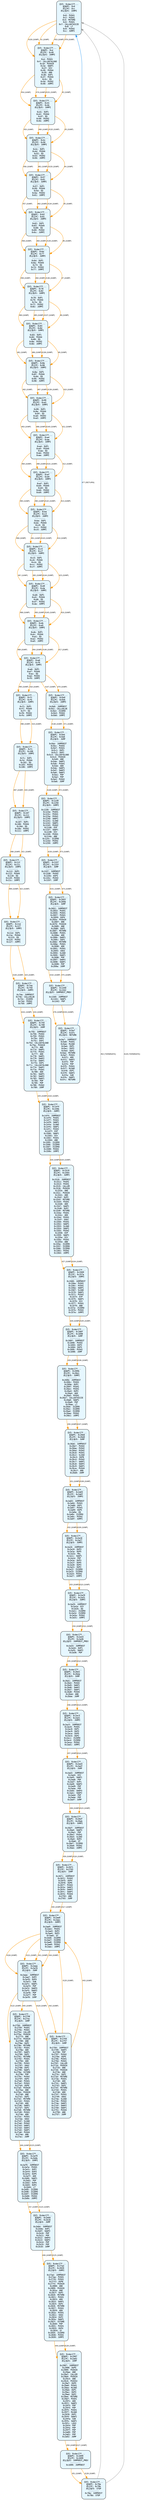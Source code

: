 digraph Contract_CFG {
    rankdir=TB;
    node [shape=box, style="filled, rounded", fontname="Monospace", fontsize=9, margin=0.15];
    edge [fontname="Arial", fontsize=8, penwidth=1.2];

    "block_0" [label="合约: 0xdac17f...
起始PC: 0x0
终止PC: 0xc
终止指令: JUMPI
---------
0x0: PUSH1
0x2: PUSH1
0x4: MSTORE
0x5: PUSH1
0x7: CALLDATASIZE
0x8: LT
0x9: PUSH2
0xc: JUMPI", fillcolor="#e6f7ff"];
    "block_d" [label="合约: 0xdac17f...
起始PC: 0xd
终止PC: 0x40
终止指令: JUMPI
---------
0xd: PUSH1
0xf: CALLDATALOAD
0x10: PUSH29
0x2e: SWAP1
0x2f: DIV
0x30: PUSH4
0x35: AND
0x36: DUP1
0x37: PUSH4
0x3c: EQ
0x3d: PUSH2
0x40: JUMPI", fillcolor="#e6f7ff"];
    "block_41" [label="合约: 0xdac17f...
起始PC: 0x41
终止PC: 0x4b
终止指令: JUMPI
---------
0x41: DUP1
0x42: PUSH4
0x47: EQ
0x48: PUSH2
0x4b: JUMPI", fillcolor="#e6f7ff"];
    "block_4c" [label="合约: 0xdac17f...
起始PC: 0x4c
终止PC: 0x56
终止指令: JUMPI
---------
0x4c: DUP1
0x4d: PUSH4
0x52: EQ
0x53: PUSH2
0x56: JUMPI", fillcolor="#e6f7ff"];
    "block_57" [label="合约: 0xdac17f...
起始PC: 0x57
终止PC: 0x61
终止指令: JUMPI
---------
0x57: DUP1
0x58: PUSH4
0x5d: EQ
0x5e: PUSH2
0x61: JUMPI", fillcolor="#e6f7ff"];
    "block_62" [label="合约: 0xdac17f...
起始PC: 0x62
终止PC: 0x6c
终止指令: JUMPI
---------
0x62: DUP1
0x63: PUSH4
0x68: EQ
0x69: PUSH2
0x6c: JUMPI", fillcolor="#e6f7ff"];
    "block_6d" [label="合约: 0xdac17f...
起始PC: 0x6d
终止PC: 0x77
终止指令: JUMPI
---------
0x6d: DUP1
0x6e: PUSH4
0x73: EQ
0x74: PUSH2
0x77: JUMPI", fillcolor="#e6f7ff"];
    "block_78" [label="合约: 0xdac17f...
起始PC: 0x78
终止PC: 0x82
终止指令: JUMPI
---------
0x78: DUP1
0x79: PUSH4
0x7e: EQ
0x7f: PUSH2
0x82: JUMPI", fillcolor="#e6f7ff"];
    "block_83" [label="合约: 0xdac17f...
起始PC: 0x83
终止PC: 0x8d
终止指令: JUMPI
---------
0x83: DUP1
0x84: PUSH4
0x89: EQ
0x8a: PUSH2
0x8d: JUMPI", fillcolor="#e6f7ff"];
    "block_8e" [label="合约: 0xdac17f...
起始PC: 0x8e
终止PC: 0x98
终止指令: JUMPI
---------
0x8e: DUP1
0x8f: PUSH4
0x94: EQ
0x95: PUSH2
0x98: JUMPI", fillcolor="#e6f7ff"];
    "block_99" [label="合约: 0xdac17f...
起始PC: 0x99
终止PC: 0xa3
终止指令: JUMPI
---------
0x99: DUP1
0x9a: PUSH4
0x9f: EQ
0xa0: PUSH2
0xa3: JUMPI", fillcolor="#e6f7ff"];
    "block_a4" [label="合约: 0xdac17f...
起始PC: 0xa4
终止PC: 0xae
终止指令: JUMPI
---------
0xa4: DUP1
0xa5: PUSH4
0xaa: EQ
0xab: PUSH2
0xae: JUMPI", fillcolor="#e6f7ff"];
    "block_af" [label="合约: 0xdac17f...
起始PC: 0xaf
终止PC: 0xb9
终止指令: JUMPI
---------
0xaf: DUP1
0xb0: PUSH4
0xb5: EQ
0xb6: PUSH2
0xb9: JUMPI", fillcolor="#e6f7ff"];
    "block_ba" [label="合约: 0xdac17f...
起始PC: 0xba
终止PC: 0xc4
终止指令: JUMPI
---------
0xba: DUP1
0xbb: PUSH4
0xc0: EQ
0xc1: PUSH2
0xc4: JUMPI", fillcolor="#e6f7ff"];
    "block_c5" [label="合约: 0xdac17f...
起始PC: 0xc5
终止PC: 0xcf
终止指令: JUMPI
---------
0xc5: DUP1
0xc6: PUSH4
0xcb: EQ
0xcc: PUSH2
0xcf: JUMPI", fillcolor="#e6f7ff"];
    "block_d0" [label="合约: 0xdac17f...
起始PC: 0xd0
终止PC: 0xda
终止指令: JUMPI
---------
0xd0: DUP1
0xd1: PUSH4
0xd6: EQ
0xd7: PUSH2
0xda: JUMPI", fillcolor="#e6f7ff"];
    "block_db" [label="合约: 0xdac17f...
起始PC: 0xdb
终止PC: 0xe5
终止指令: JUMPI
---------
0xdb: DUP1
0xdc: PUSH4
0xe1: EQ
0xe2: PUSH2
0xe5: JUMPI", fillcolor="#e6f7ff"];
    "block_e6" [label="合约: 0xdac17f...
起始PC: 0xe6
终止PC: 0xf0
终止指令: JUMPI
---------
0xe6: DUP1
0xe7: PUSH4
0xec: EQ
0xed: PUSH2
0xf0: JUMPI", fillcolor="#e6f7ff"];
    "block_f1" [label="合约: 0xdac17f...
起始PC: 0xf1
终止PC: 0xfb
终止指令: JUMPI
---------
0xf1: DUP1
0xf2: PUSH4
0xf7: EQ
0xf8: PUSH2
0xfb: JUMPI", fillcolor="#e6f7ff"];
    "block_fc" [label="合约: 0xdac17f...
起始PC: 0xfc
终止PC: 0x106
终止指令: JUMPI
---------
0xfc: DUP1
0xfd: PUSH4
0x102: EQ
0x103: PUSH2
0x106: JUMPI", fillcolor="#e6f7ff"];
    "block_107" [label="合约: 0xdac17f...
起始PC: 0x107
终止PC: 0x111
终止指令: JUMPI
---------
0x107: DUP1
0x108: PUSH4
0x10d: EQ
0x10e: PUSH2
0x111: JUMPI", fillcolor="#e6f7ff"];
    "block_112" [label="合约: 0xdac17f...
起始PC: 0x112
终止PC: 0x11c
终止指令: JUMPI
---------
0x112: DUP1
0x113: PUSH4
0x118: EQ
0x119: PUSH2
0x11c: JUMPI", fillcolor="#e6f7ff"];
    "block_11d" [label="合约: 0xdac17f...
起始PC: 0x11d
终止PC: 0x127
终止指令: JUMPI
---------
0x11d: DUP1
0x11e: PUSH4
0x123: EQ
0x124: PUSH2
0x127: JUMPI", fillcolor="#e6f7ff"];
    "block_74a" [label="合约: 0xdac17f...
起始PC: 0x74a
终止PC: 0x750
终止指令: JUMPI
---------
0x74a: JUMPDEST
0x74b: CALLVALUE
0x74c: ISZERO
0x74d: PUSH2
0x750: JUMPI", fillcolor="#e6f7ff"];
    "block_755" [label="合约: 0xdac17f...
起始PC: 0x755
终止PC: 0x789
终止指令: JUMP
---------
0x755: JUMPDEST
0x756: PUSH2
0x759: PUSH1
0x75b: DUP1
0x75c: DUP1
0x75d: CALLDATALOAD
0x75e: PUSH20
0x773: AND
0x774: SWAP1
0x775: PUSH1
0x777: ADD
0x778: SWAP1
0x779: SWAP2
0x77a: SWAP1
0x77b: DUP1
0x77c: CALLDATALOAD
0x77d: SWAP1
0x77e: PUSH1
0x780: ADD
0x781: SWAP1
0x782: SWAP2
0x783: SWAP1
0x784: POP
0x785: POP
0x786: PUSH2
0x789: JUMP", fillcolor="#e6f7ff"];
    "block_14f4" [label="合约: 0xdac17f...
起始PC: 0x14f4
终止PC: 0x150b
终止指令: JUMPI
---------
0x14f4: JUMPDEST
0x14f5: PUSH1
0x14f7: PUSH1
0x14f9: SWAP1
0x14fa: SLOAD
0x14fb: SWAP1
0x14fc: PUSH2
0x14ff: EXP
0x1500: SWAP1
0x1501: DIV
0x1502: PUSH1
0x1504: AND
0x1505: ISZERO
0x1506: ISZERO
0x1507: ISZERO
0x1508: PUSH2
0x150b: JUMPI", fillcolor="#e6f7ff"];
    "block_1510" [label="合约: 0xdac17f...
起始PC: 0x1510
终止PC: 0x1564
终止指令: JUMPI
---------
0x1510: JUMPDEST
0x1511: PUSH1
0x1513: PUSH1
0x1515: CALLER
0x1516: PUSH20
0x152b: AND
0x152c: PUSH20
0x1541: AND
0x1542: DUP2
0x1543: MSTORE
0x1544: PUSH1
0x1546: ADD
0x1547: SWAP1
0x1548: DUP2
0x1549: MSTORE
0x154a: PUSH1
0x154c: ADD
0x154d: PUSH1
0x154f: SHA3
0x1550: PUSH1
0x1552: SWAP1
0x1553: SLOAD
0x1554: SWAP1
0x1555: PUSH2
0x1558: EXP
0x1559: SWAP1
0x155a: DIV
0x155b: PUSH1
0x155d: AND
0x155e: ISZERO
0x155f: ISZERO
0x1560: ISZERO
0x1561: PUSH2
0x1564: JUMPI", fillcolor="#e6f7ff"];
    "block_1569" [label="合约: 0xdac17f...
起始PC: 0x1569
终止PC: 0x157e
终止指令: JUMPI
---------
0x1569: JUMPDEST
0x156a: PUSH1
0x156c: PUSH1
0x156e: SWAP1
0x156f: SLOAD
0x1570: SWAP1
0x1571: PUSH2
0x1574: EXP
0x1575: SWAP1
0x1576: DIV
0x1577: PUSH1
0x1579: AND
0x157a: ISZERO
0x157b: PUSH2
0x157e: JUMPI", fillcolor="#e6f7ff"];
    "block_168f" [label="合约: 0xdac17f...
起始PC: 0x168f
终止PC: 0x1698
终止指令: JUMP
---------
0x168f: JUMPDEST
0x1690: PUSH2
0x1693: DUP3
0x1694: DUP3
0x1695: PUSH2
0x1698: JUMP", fillcolor="#e6f7ff"];
    "block_269b" [label="合约: 0xdac17f...
起始PC: 0x269b
终止PC: 0x26b1
终止指令: JUMPI
---------
0x269b: JUMPDEST
0x269c: PUSH1
0x269e: DUP1
0x269f: PUSH1
0x26a1: PUSH1
0x26a3: DUP2
0x26a4: ADD
0x26a5: PUSH1
0x26a7: CALLDATASIZE
0x26a8: SWAP1
0x26a9: POP
0x26aa: LT
0x26ab: ISZERO
0x26ac: ISZERO
0x26ad: ISZERO
0x26ae: PUSH2
0x26b1: JUMPI", fillcolor="#e6f7ff"];
    "block_26b6" [label="合约: 0xdac17f...
起始PC: 0x26b6
终止PC: 0x26d0
终止指令: JUMP
---------
0x26b6: JUMPDEST
0x26b7: PUSH2
0x26ba: PUSH2
0x26bd: PUSH2
0x26c0: PUSH1
0x26c2: SLOAD
0x26c3: DUP8
0x26c4: PUSH2
0x26c7: SWAP1
0x26c8: SWAP2
0x26c9: SWAP1
0x26ca: PUSH4
0x26cf: AND
0x26d0: JUMP", fillcolor="#e6f7ff"];
    "block_2a03" [label="合约: 0xdac17f...
起始PC: 0x2a03
终止PC: 0x2a0f
终止指令: JUMPI
---------
0x2a03: JUMPDEST
0x2a04: PUSH1
0x2a06: DUP1
0x2a07: PUSH1
0x2a09: DUP5
0x2a0a: EQ
0x2a0b: ISZERO
0x2a0c: PUSH2
0x2a0f: JUMPI", fillcolor="#e6f7ff"];
    "block_2a18" [label="合约: 0xdac17f...
起始PC: 0x2a18
终止PC: 0x2a27
终止指令: JUMPI
---------
0x2a18: JUMPDEST
0x2a19: DUP3
0x2a1a: DUP5
0x2a1b: MUL
0x2a1c: SWAP1
0x2a1d: POP
0x2a1e: DUP3
0x2a1f: DUP5
0x2a20: DUP3
0x2a21: DUP2
0x2a22: ISZERO
0x2a23: ISZERO
0x2a24: PUSH2
0x2a27: JUMPI", fillcolor="#e6f7ff"];
    "block_2a29" [label="合约: 0xdac17f...
起始PC: 0x2a29
终止PC: 0x2a31
终止指令: JUMPI
---------
0x2a29: JUMPDEST
0x2a2a: DIV
0x2a2b: EQ
0x2a2c: ISZERO
0x2a2d: ISZERO
0x2a2e: PUSH2
0x2a31: JUMPI", fillcolor="#e6f7ff"];
    "block_2a33" [label="合约: 0xdac17f...
起始PC: 0x2a33
终止PC: 0x2a36
终止指令: JUMPDEST_PREV
---------
0x2a33: JUMPDEST
0x2a34: DUP1
0x2a35: SWAP2
0x2a36: POP", fillcolor="#e6f7ff"];
    "block_26d1" [label="合约: 0xdac17f...
起始PC: 0x26d1
终止PC: 0x26de
终止指令: JUMP
---------
0x26d1: JUMPDEST
0x26d2: PUSH2
0x26d5: SWAP1
0x26d6: SWAP2
0x26d7: SWAP1
0x26d8: PUSH4
0x26dd: AND
0x26de: JUMP", fillcolor="#e6f7ff"];
    "block_2ac5" [label="合约: 0xdac17f...
起始PC: 0x2ac5
终止PC: 0x2ad1
终止指令: JUMPI
---------
0x2ac5: JUMPDEST
0x2ac6: PUSH1
0x2ac8: DUP1
0x2ac9: DUP3
0x2aca: DUP5
0x2acb: DUP2
0x2acc: ISZERO
0x2acd: ISZERO
0x2ace: PUSH2
0x2ad1: JUMPI", fillcolor="#e6f7ff"];
    "block_2ad3" [label="合约: 0xdac17f...
起始PC: 0x2ad3
终止PC: 0x2adf
终止指令: JUMP
---------
0x2ad3: JUMPDEST
0x2ad4: DIV
0x2ad5: SWAP1
0x2ad6: POP
0x2ad7: DUP1
0x2ad8: SWAP2
0x2ad9: POP
0x2ada: POP
0x2adb: SWAP3
0x2adc: SWAP2
0x2add: POP
0x2ade: POP
0x2adf: JUMP", fillcolor="#e6f7ff"];
    "block_26df" [label="合约: 0xdac17f...
起始PC: 0x26df
终止PC: 0x26eb
终止指令: JUMPI
---------
0x26df: JUMPDEST
0x26e0: SWAP3
0x26e1: POP
0x26e2: PUSH1
0x26e4: SLOAD
0x26e5: DUP4
0x26e6: GT
0x26e7: ISZERO
0x26e8: PUSH2
0x26eb: JUMPI", fillcolor="#e6f7ff"];
    "block_26f1" [label="合约: 0xdac17f...
起始PC: 0x26f1
终止PC: 0x2703
终止指令: JUMP
---------
0x26f1: JUMPDEST
0x26f2: PUSH2
0x26f5: DUP4
0x26f6: DUP6
0x26f7: PUSH2
0x26fa: SWAP1
0x26fb: SWAP2
0x26fc: SWAP1
0x26fd: PUSH4
0x2702: AND
0x2703: JUMP", fillcolor="#e6f7ff"];
    "block_2ae0" [label="合约: 0xdac17f...
起始PC: 0x2ae0
终止PC: 0x2aec
终止指令: JUMPI
---------
0x2ae0: JUMPDEST
0x2ae1: PUSH1
0x2ae3: DUP3
0x2ae4: DUP3
0x2ae5: GT
0x2ae6: ISZERO
0x2ae7: ISZERO
0x2ae8: ISZERO
0x2ae9: PUSH2
0x2aec: JUMPI", fillcolor="#e6f7ff"];
    "block_2aee" [label="合约: 0xdac17f...
起始PC: 0x2aee
终止PC: 0x2af8
终止指令: JUMP
---------
0x2aee: JUMPDEST
0x2aef: DUP2
0x2af0: DUP4
0x2af1: SUB
0x2af2: SWAP1
0x2af3: POP
0x2af4: SWAP3
0x2af5: SWAP2
0x2af6: POP
0x2af7: POP
0x2af8: JUMP", fillcolor="#e6f7ff"];
    "block_2704" [label="合约: 0xdac17f...
起始PC: 0x2704
终止PC: 0x2757
终止指令: JUMP
---------
0x2704: JUMPDEST
0x2705: SWAP2
0x2706: POP
0x2707: PUSH2
0x270a: DUP5
0x270b: PUSH1
0x270d: PUSH1
0x270f: CALLER
0x2710: PUSH20
0x2725: AND
0x2726: PUSH20
0x273b: AND
0x273c: DUP2
0x273d: MSTORE
0x273e: PUSH1
0x2740: ADD
0x2741: SWAP1
0x2742: DUP2
0x2743: MSTORE
0x2744: PUSH1
0x2746: ADD
0x2747: PUSH1
0x2749: SHA3
0x274a: SLOAD
0x274b: PUSH2
0x274e: SWAP1
0x274f: SWAP2
0x2750: SWAP1
0x2751: PUSH4
0x2756: AND
0x2757: JUMP", fillcolor="#e6f7ff"];
    "block_2758" [label="合约: 0xdac17f...
起始PC: 0x2758
终止PC: 0x27ec
终止指令: JUMP
---------
0x2758: JUMPDEST
0x2759: PUSH1
0x275b: PUSH1
0x275d: CALLER
0x275e: PUSH20
0x2773: AND
0x2774: PUSH20
0x2789: AND
0x278a: DUP2
0x278b: MSTORE
0x278c: PUSH1
0x278e: ADD
0x278f: SWAP1
0x2790: DUP2
0x2791: MSTORE
0x2792: PUSH1
0x2794: ADD
0x2795: PUSH1
0x2797: SHA3
0x2798: DUP2
0x2799: SWAP1
0x279a: SSTORE
0x279b: POP
0x279c: PUSH2
0x279f: DUP3
0x27a0: PUSH1
0x27a2: PUSH1
0x27a4: DUP9
0x27a5: PUSH20
0x27ba: AND
0x27bb: PUSH20
0x27d0: AND
0x27d1: DUP2
0x27d2: MSTORE
0x27d3: PUSH1
0x27d5: ADD
0x27d6: SWAP1
0x27d7: DUP2
0x27d8: MSTORE
0x27d9: PUSH1
0x27db: ADD
0x27dc: PUSH1
0x27de: SHA3
0x27df: SLOAD
0x27e0: PUSH2
0x27e3: SWAP1
0x27e4: SWAP2
0x27e5: SWAP1
0x27e6: PUSH4
0x27eb: AND
0x27ec: JUMP", fillcolor="#e6f7ff"];
    "block_2af9" [label="合约: 0xdac17f...
起始PC: 0x2af9
终止PC: 0x2b0b
终止指令: JUMPI
---------
0x2af9: JUMPDEST
0x2afa: PUSH1
0x2afc: DUP1
0x2afd: DUP3
0x2afe: DUP5
0x2aff: ADD
0x2b00: SWAP1
0x2b01: POP
0x2b02: DUP4
0x2b03: DUP2
0x2b04: LT
0x2b05: ISZERO
0x2b06: ISZERO
0x2b07: ISZERO
0x2b08: PUSH2
0x2b0b: JUMPI", fillcolor="#e6f7ff"];
    "block_2b0d" [label="合约: 0xdac17f...
起始PC: 0x2b0d
终止PC: 0x2b16
终止指令: JUMP
---------
0x2b0d: JUMPDEST
0x2b0e: DUP1
0x2b0f: SWAP2
0x2b10: POP
0x2b11: POP
0x2b12: SWAP3
0x2b13: SWAP2
0x2b14: POP
0x2b15: POP
0x2b16: JUMP", fillcolor="#e6f7ff"];
    "block_27ed" [label="合约: 0xdac17f...
起始PC: 0x27ed
终止PC: 0x2839
终止指令: JUMPI
---------
0x27ed: JUMPDEST
0x27ee: PUSH1
0x27f0: PUSH1
0x27f2: DUP8
0x27f3: PUSH20
0x2808: AND
0x2809: PUSH20
0x281e: AND
0x281f: DUP2
0x2820: MSTORE
0x2821: PUSH1
0x2823: ADD
0x2824: SWAP1
0x2825: DUP2
0x2826: MSTORE
0x2827: PUSH1
0x2829: ADD
0x282a: PUSH1
0x282c: SHA3
0x282d: DUP2
0x282e: SWAP1
0x282f: SSTORE
0x2830: POP
0x2831: PUSH1
0x2833: DUP4
0x2834: GT
0x2835: ISZERO
0x2836: PUSH2
0x2839: JUMPI", fillcolor="#e6f7ff"];
    "block_2997" [label="合约: 0xdac17f...
起始PC: 0x2997
终止PC: 0x2a02
终止指令: JUMP
---------
0x2997: JUMPDEST
0x2998: DUP5
0x2999: PUSH20
0x29ae: AND
0x29af: CALLER
0x29b0: PUSH20
0x29c5: AND
0x29c6: PUSH32
0x29e7: DUP5
0x29e8: PUSH1
0x29ea: MLOAD
0x29eb: DUP1
0x29ec: DUP3
0x29ed: DUP2
0x29ee: MSTORE
0x29ef: PUSH1
0x29f1: ADD
0x29f2: SWAP2
0x29f3: POP
0x29f4: POP
0x29f5: PUSH1
0x29f7: MLOAD
0x29f8: DUP1
0x29f9: SWAP2
0x29fa: SUB
0x29fb: SWAP1
0x29fc: LOG3
0x29fd: POP
0x29fe: POP
0x29ff: POP
0x2a00: POP
0x2a01: POP
0x2a02: JUMP", fillcolor="#e6f7ff"];
    "block_1699" [label="合约: 0xdac17f...
起始PC: 0x1699
终止PC: 0x1699
终止指令: JUMPDEST_PREV
---------
0x1699: JUMPDEST", fillcolor="#e6f7ff"];
    "block_78a" [label="合约: 0xdac17f...
起始PC: 0x78a
终止PC: 0x78b
终止指令: STOP
---------
0x78a: JUMPDEST
0x78b: STOP", fillcolor="#e6f7ff"];
    "block_5b0" [label="合约: 0xdac17f...
起始PC: 0x5b0
终止PC: 0x5b6
终止指令: JUMPI
---------
0x5b0: JUMPDEST
0x5b1: CALLVALUE
0x5b2: ISZERO
0x5b3: PUSH2
0x5b6: JUMPI", fillcolor="#e6f7ff"];
    "block_5bb" [label="合约: 0xdac17f...
起始PC: 0x5bb
终止PC: 0x5e6
终止指令: JUMP
---------
0x5bb: JUMPDEST
0x5bc: PUSH2
0x5bf: PUSH1
0x5c1: DUP1
0x5c2: DUP1
0x5c3: CALLDATALOAD
0x5c4: PUSH20
0x5d9: AND
0x5da: SWAP1
0x5db: PUSH1
0x5dd: ADD
0x5de: SWAP1
0x5df: SWAP2
0x5e0: SWAP1
0x5e1: POP
0x5e2: POP
0x5e3: PUSH2
0x5e6: JUMP", fillcolor="#e6f7ff"];
    "block_1239" [label="合约: 0xdac17f...
起始PC: 0x1239
终止PC: 0x1250
终止指令: JUMPI
---------
0x1239: JUMPDEST
0x123a: PUSH1
0x123c: PUSH1
0x123e: PUSH1
0x1240: SWAP1
0x1241: SLOAD
0x1242: SWAP1
0x1243: PUSH2
0x1246: EXP
0x1247: SWAP1
0x1248: DIV
0x1249: PUSH1
0x124b: AND
0x124c: ISZERO
0x124d: PUSH2
0x1250: JUMPI", fillcolor="#e6f7ff"];
    "block_1337" [label="合约: 0xdac17f...
起始PC: 0x1337
终止PC: 0x133f
终止指令: JUMP
---------
0x1337: JUMPDEST
0x1338: PUSH2
0x133b: DUP3
0x133c: PUSH2
0x133f: JUMP", fillcolor="#e6f7ff"];
    "block_2652" [label="合约: 0xdac17f...
起始PC: 0x2652
终止PC: 0x269a
终止指令: JUMP
---------
0x2652: JUMPDEST
0x2653: PUSH1
0x2655: PUSH1
0x2657: PUSH1
0x2659: DUP4
0x265a: PUSH20
0x266f: AND
0x2670: PUSH20
0x2685: AND
0x2686: DUP2
0x2687: MSTORE
0x2688: PUSH1
0x268a: ADD
0x268b: SWAP1
0x268c: DUP2
0x268d: MSTORE
0x268e: PUSH1
0x2690: ADD
0x2691: PUSH1
0x2693: SHA3
0x2694: SLOAD
0x2695: SWAP1
0x2696: POP
0x2697: SWAP2
0x2698: SWAP1
0x2699: POP
0x269a: JUMP", fillcolor="#e6f7ff"];
    "block_1340" [label="合约: 0xdac17f...
起始PC: 0x1340
终止PC: 0x1342
终止指令: JUMPDEST_PREV
---------
0x1340: JUMPDEST
0x1341: SWAP1
0x1342: POP", fillcolor="#e6f7ff"];
    "block_5e7" [label="合约: 0xdac17f...
起始PC: 0x5e7
终止PC: 0x5fc
终止指令: RETURN
---------
0x5e7: JUMPDEST
0x5e8: PUSH1
0x5ea: MLOAD
0x5eb: DUP1
0x5ec: DUP3
0x5ed: DUP2
0x5ee: MSTORE
0x5ef: PUSH1
0x5f1: ADD
0x5f2: SWAP2
0x5f3: POP
0x5f4: POP
0x5f5: PUSH1
0x5f7: MLOAD
0x5f8: DUP1
0x5f9: SWAP2
0x5fa: SUB
0x5fb: SWAP1
0x5fc: RETURN", fillcolor="#e6f7ff"];

    "block_0" -> "block_d" [label="#1 (JUMP)", color="#ff9800"];
    "block_d" -> "block_41" [label="#2 (JUMP)", color="#ff9800"];
    "block_41" -> "block_4c" [label="#3 (JUMP)", color="#ff9800"];
    "block_4c" -> "block_57" [label="#4 (JUMP)", color="#ff9800"];
    "block_57" -> "block_62" [label="#5 (JUMP)", color="#ff9800"];
    "block_62" -> "block_6d" [label="#6 (JUMP)", color="#ff9800"];
    "block_6d" -> "block_78" [label="#7 (JUMP)", color="#ff9800"];
    "block_78" -> "block_83" [label="#8 (JUMP)", color="#ff9800"];
    "block_83" -> "block_8e" [label="#9 (JUMP)", color="#ff9800"];
    "block_8e" -> "block_99" [label="#10 (JUMP)", color="#ff9800"];
    "block_99" -> "block_a4" [label="#11 (JUMP)", color="#ff9800"];
    "block_a4" -> "block_af" [label="#12 (JUMP)", color="#ff9800"];
    "block_af" -> "block_ba" [label="#13 (JUMP)", color="#ff9800"];
    "block_ba" -> "block_c5" [label="#14 (JUMP)", color="#ff9800"];
    "block_c5" -> "block_d0" [label="#15 (JUMP)", color="#ff9800"];
    "block_d0" -> "block_db" [label="#16 (JUMP)", color="#ff9800"];
    "block_db" -> "block_e6" [label="#17 (JUMP)", color="#ff9800"];
    "block_e6" -> "block_f1" [label="#18 (JUMP)", color="#ff9800"];
    "block_f1" -> "block_fc" [label="#19 (JUMP)", color="#ff9800"];
    "block_fc" -> "block_107" [label="#20 (JUMP)", color="#ff9800"];
    "block_107" -> "block_112" [label="#21 (JUMP)", color="#ff9800"];
    "block_112" -> "block_11d" [label="#22 (JUMP)", color="#ff9800"];
    "block_11d" -> "block_74a" [label="#23 (JUMP)", color="#ff9800"];
    "block_74a" -> "block_755" [label="#24 (JUMP)", color="#ff9800"];
    "block_755" -> "block_14f4" [label="#25 (JUMP)", color="#ff9800"];
    "block_14f4" -> "block_1510" [label="#26 (JUMP)", color="#ff9800"];
    "block_1510" -> "block_1569" [label="#27 (JUMP)", color="#ff9800"];
    "block_1569" -> "block_168f" [label="#28 (JUMP)", color="#ff9800"];
    "block_168f" -> "block_269b" [label="#29 (JUMP)", color="#ff9800"];
    "block_269b" -> "block_26b6" [label="#30 (JUMP)", color="#ff9800"];
    "block_26b6" -> "block_2a03" [label="#31 (JUMP)", color="#ff9800"];
    "block_2a03" -> "block_2a18" [label="#32 (JUMP)", color="#ff9800"];
    "block_2a18" -> "block_2a29" [label="#33 (JUMP)", color="#ff9800"];
    "block_2a29" -> "block_2a33" [label="#34 (JUMP)", color="#ff9800"];
    "block_2a33" -> "block_26d1" [label="#35 (JUMP)", color="#ff9800"];
    "block_26d1" -> "block_2ac5" [label="#36 (JUMP)", color="#ff9800"];
    "block_2ac5" -> "block_2ad3" [label="#37 (JUMP)", color="#ff9800"];
    "block_2ad3" -> "block_26df" [label="#38 (JUMP)", color="#ff9800"];
    "block_26df" -> "block_26f1" [label="#39 (JUMP)", color="#ff9800"];
    "block_26f1" -> "block_2ae0" [label="#40 (JUMP)", color="#ff9800"];
    "block_2ae0" -> "block_2aee" [label="#41 (JUMP)", color="#ff9800"];
    "block_2aee" -> "block_2704" [label="#42 (JUMP)", color="#ff9800"];
    "block_2704" -> "block_2ae0" [label="#43 (JUMP)", color="#ff9800"];
    "block_2ae0" -> "block_2aee" [label="#44 (JUMP)", color="#ff9800"];
    "block_2aee" -> "block_2758" [label="#45 (JUMP)", color="#ff9800"];
    "block_2758" -> "block_2af9" [label="#46 (JUMP)", color="#ff9800"];
    "block_2af9" -> "block_2b0d" [label="#47 (JUMP)", color="#ff9800"];
    "block_2b0d" -> "block_27ed" [label="#48 (JUMP)", color="#ff9800"];
    "block_27ed" -> "block_2997" [label="#49 (JUMP)", color="#ff9800"];
    "block_2997" -> "block_1699" [label="#50 (JUMP)", color="#ff9800"];
    "block_1699" -> "block_78a" [label="#51 (JUMP)", color="#ff9800"];
    "block_78a" -> "block_0" [label="#52 (TERMINATE)", color="#9e9e9e"];
    "block_0" -> "block_d" [label="#53 (JUMP)", color="#ff9800"];
    "block_d" -> "block_41" [label="#54 (JUMP)", color="#ff9800"];
    "block_41" -> "block_4c" [label="#55 (JUMP)", color="#ff9800"];
    "block_4c" -> "block_57" [label="#56 (JUMP)", color="#ff9800"];
    "block_57" -> "block_62" [label="#57 (JUMP)", color="#ff9800"];
    "block_62" -> "block_6d" [label="#58 (JUMP)", color="#ff9800"];
    "block_6d" -> "block_78" [label="#59 (JUMP)", color="#ff9800"];
    "block_78" -> "block_83" [label="#60 (JUMP)", color="#ff9800"];
    "block_83" -> "block_8e" [label="#61 (JUMP)", color="#ff9800"];
    "block_8e" -> "block_99" [label="#62 (JUMP)", color="#ff9800"];
    "block_99" -> "block_a4" [label="#63 (JUMP)", color="#ff9800"];
    "block_a4" -> "block_af" [label="#64 (JUMP)", color="#ff9800"];
    "block_af" -> "block_ba" [label="#65 (JUMP)", color="#ff9800"];
    "block_ba" -> "block_c5" [label="#66 (JUMP)", color="#ff9800"];
    "block_c5" -> "block_d0" [label="#67 (JUMP)", color="#ff9800"];
    "block_d0" -> "block_db" [label="#68 (JUMP)", color="#ff9800"];
    "block_db" -> "block_e6" [label="#69 (JUMP)", color="#ff9800"];
    "block_e6" -> "block_5b0" [label="#70 (JUMP)", color="#ff9800"];
    "block_5b0" -> "block_5bb" [label="#71 (JUMP)", color="#ff9800"];
    "block_5bb" -> "block_1239" [label="#72 (JUMP)", color="#ff9800"];
    "block_1239" -> "block_1337" [label="#73 (JUMP)", color="#ff9800"];
    "block_1337" -> "block_2652" [label="#74 (JUMP)", color="#ff9800"];
    "block_2652" -> "block_1340" [label="#75 (JUMP)", color="#ff9800"];
    "block_1340" -> "block_5e7" [label="#76 (JUMP)", color="#ff9800"];
    "block_5e7" -> "block_0" [label="#77 (RETURN)", color="#2196f3"];
    "block_0" -> "block_d" [label="#78 (JUMP)", color="#ff9800"];
    "block_d" -> "block_41" [label="#79 (JUMP)", color="#ff9800"];
    "block_41" -> "block_4c" [label="#80 (JUMP)", color="#ff9800"];
    "block_4c" -> "block_57" [label="#81 (JUMP)", color="#ff9800"];
    "block_57" -> "block_62" [label="#82 (JUMP)", color="#ff9800"];
    "block_62" -> "block_6d" [label="#83 (JUMP)", color="#ff9800"];
    "block_6d" -> "block_78" [label="#84 (JUMP)", color="#ff9800"];
    "block_78" -> "block_83" [label="#85 (JUMP)", color="#ff9800"];
    "block_83" -> "block_8e" [label="#86 (JUMP)", color="#ff9800"];
    "block_8e" -> "block_99" [label="#87 (JUMP)", color="#ff9800"];
    "block_99" -> "block_a4" [label="#88 (JUMP)", color="#ff9800"];
    "block_a4" -> "block_af" [label="#89 (JUMP)", color="#ff9800"];
    "block_af" -> "block_ba" [label="#90 (JUMP)", color="#ff9800"];
    "block_ba" -> "block_c5" [label="#91 (JUMP)", color="#ff9800"];
    "block_c5" -> "block_d0" [label="#92 (JUMP)", color="#ff9800"];
    "block_d0" -> "block_db" [label="#93 (JUMP)", color="#ff9800"];
    "block_db" -> "block_e6" [label="#94 (JUMP)", color="#ff9800"];
    "block_e6" -> "block_f1" [label="#95 (JUMP)", color="#ff9800"];
    "block_f1" -> "block_fc" [label="#96 (JUMP)", color="#ff9800"];
    "block_fc" -> "block_107" [label="#97 (JUMP)", color="#ff9800"];
    "block_107" -> "block_112" [label="#98 (JUMP)", color="#ff9800"];
    "block_112" -> "block_11d" [label="#99 (JUMP)", color="#ff9800"];
    "block_11d" -> "block_74a" [label="#100 (JUMP)", color="#ff9800"];
    "block_74a" -> "block_755" [label="#101 (JUMP)", color="#ff9800"];
    "block_755" -> "block_14f4" [label="#102 (JUMP)", color="#ff9800"];
    "block_14f4" -> "block_1510" [label="#103 (JUMP)", color="#ff9800"];
    "block_1510" -> "block_1569" [label="#104 (JUMP)", color="#ff9800"];
    "block_1569" -> "block_168f" [label="#105 (JUMP)", color="#ff9800"];
    "block_168f" -> "block_269b" [label="#106 (JUMP)", color="#ff9800"];
    "block_269b" -> "block_26b6" [label="#107 (JUMP)", color="#ff9800"];
    "block_26b6" -> "block_2a03" [label="#108 (JUMP)", color="#ff9800"];
    "block_2a03" -> "block_2a18" [label="#109 (JUMP)", color="#ff9800"];
    "block_2a18" -> "block_2a29" [label="#110 (JUMP)", color="#ff9800"];
    "block_2a29" -> "block_2a33" [label="#111 (JUMP)", color="#ff9800"];
    "block_2a33" -> "block_26d1" [label="#112 (JUMP)", color="#ff9800"];
    "block_26d1" -> "block_2ac5" [label="#113 (JUMP)", color="#ff9800"];
    "block_2ac5" -> "block_2ad3" [label="#114 (JUMP)", color="#ff9800"];
    "block_2ad3" -> "block_26df" [label="#115 (JUMP)", color="#ff9800"];
    "block_26df" -> "block_26f1" [label="#116 (JUMP)", color="#ff9800"];
    "block_26f1" -> "block_2ae0" [label="#117 (JUMP)", color="#ff9800"];
    "block_2ae0" -> "block_2aee" [label="#118 (JUMP)", color="#ff9800"];
    "block_2aee" -> "block_2704" [label="#119 (JUMP)", color="#ff9800"];
    "block_2704" -> "block_2ae0" [label="#120 (JUMP)", color="#ff9800"];
    "block_2ae0" -> "block_2aee" [label="#121 (JUMP)", color="#ff9800"];
    "block_2aee" -> "block_2758" [label="#122 (JUMP)", color="#ff9800"];
    "block_2758" -> "block_2af9" [label="#123 (JUMP)", color="#ff9800"];
    "block_2af9" -> "block_2b0d" [label="#124 (JUMP)", color="#ff9800"];
    "block_2b0d" -> "block_27ed" [label="#125 (JUMP)", color="#ff9800"];
    "block_27ed" -> "block_2997" [label="#126 (JUMP)", color="#ff9800"];
    "block_2997" -> "block_1699" [label="#127 (JUMP)", color="#ff9800"];
    "block_1699" -> "block_78a" [label="#128 (JUMP)", color="#ff9800"];
    "block_78a" -> "block_0" [label="#129 (TERMINATE)", color="#9e9e9e"];
    "block_0" -> "block_d" [label="#130 (JUMP)", color="#ff9800"];
    "block_d" -> "block_41" [label="#131 (JUMP)", color="#ff9800"];
    "block_41" -> "block_4c" [label="#132 (JUMP)", color="#ff9800"];
    "block_4c" -> "block_57" [label="#133 (JUMP)", color="#ff9800"];
    "block_57" -> "block_62" [label="#134 (JUMP)", color="#ff9800"];
    "block_62" -> "block_6d" [label="#135 (JUMP)", color="#ff9800"];
    "block_6d" -> "block_78" [label="#136 (JUMP)", color="#ff9800"];
    "block_78" -> "block_83" [label="#137 (JUMP)", color="#ff9800"];
    "block_83" -> "block_8e" [label="#138 (JUMP)", color="#ff9800"];
    "block_8e" -> "block_99" [label="#139 (JUMP)", color="#ff9800"];
    "block_99" -> "block_a4" [label="#140 (JUMP)", color="#ff9800"];
    "block_a4" -> "block_af" [label="#141 (JUMP)", color="#ff9800"];
    "block_af" -> "block_ba" [label="#142 (JUMP)", color="#ff9800"];
    "block_ba" -> "block_c5" [label="#143 (JUMP)", color="#ff9800"];
    "block_c5" -> "block_d0" [label="#144 (JUMP)", color="#ff9800"];
    "block_d0" -> "block_db" [label="#145 (JUMP)", color="#ff9800"];
    "block_db" -> "block_e6" [label="#146 (JUMP)", color="#ff9800"];
    "block_e6" -> "block_5b0" [label="#147 (JUMP)", color="#ff9800"];
    "block_5b0" -> "block_5bb" [label="#148 (JUMP)", color="#ff9800"];
    "block_5bb" -> "block_1239" [label="#149 (JUMP)", color="#ff9800"];
    "block_1239" -> "block_1337" [label="#150 (JUMP)", color="#ff9800"];
    "block_1337" -> "block_2652" [label="#151 (JUMP)", color="#ff9800"];
    "block_2652" -> "block_1340" [label="#152 (JUMP)", color="#ff9800"];
    "block_1340" -> "block_5e7" [label="#153 (JUMP)", color="#ff9800"];
}
